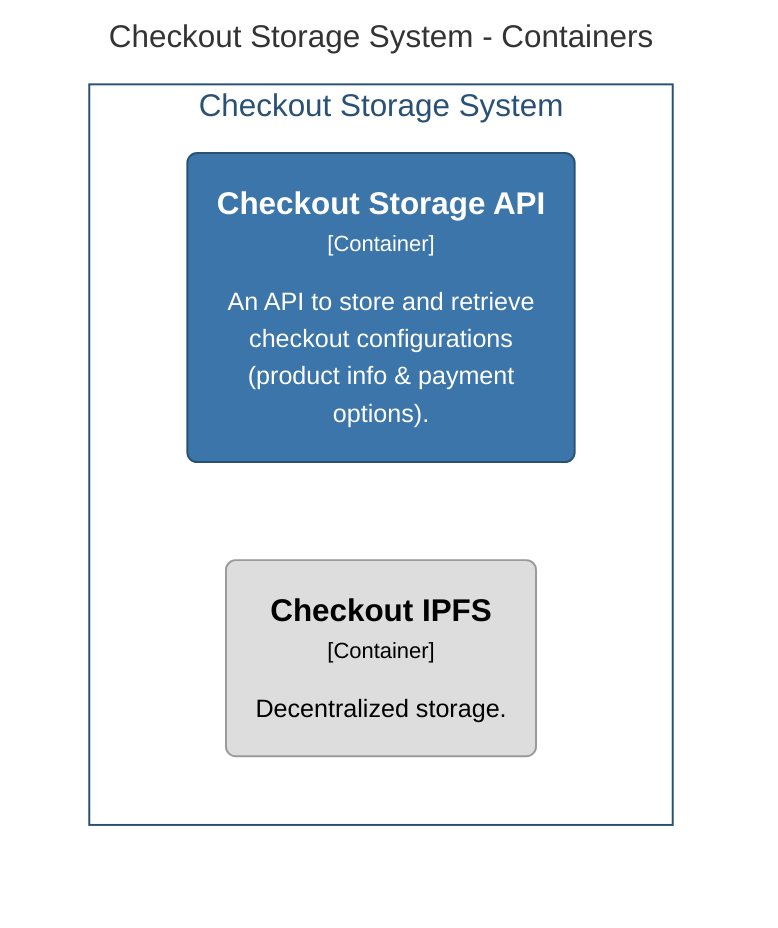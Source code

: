 graph TB
  linkStyle default fill:#ffffff

  subgraph diagram [Checkout Storage System - Containers]
    style diagram fill:#ffffff,stroke:#ffffff

    subgraph 32 [Checkout Storage System]
      style 32 fill:#ffffff,stroke:#295176,color:#295176

      33("<div style='font-weight: bold'>Checkout Storage API</div><div style='font-size: 70%; margin-top: 0px'>[Container]</div><div style='font-size: 80%; margin-top:10px'>An API to store and retrieve<br />checkout configurations<br />(product info & payment<br />options).</div>")
      style 33 fill:#3b75a9,stroke:#295176,color:#ffffff
      34("<div style='font-weight: bold'>Checkout IPFS</div><div style='font-size: 70%; margin-top: 0px'>[Container]</div><div style='font-size: 80%; margin-top:10px'>Decentralized storage.</div>")
      style 34 fill:#dddddd,stroke:#9a9a9a,color:#000000
    end

  end